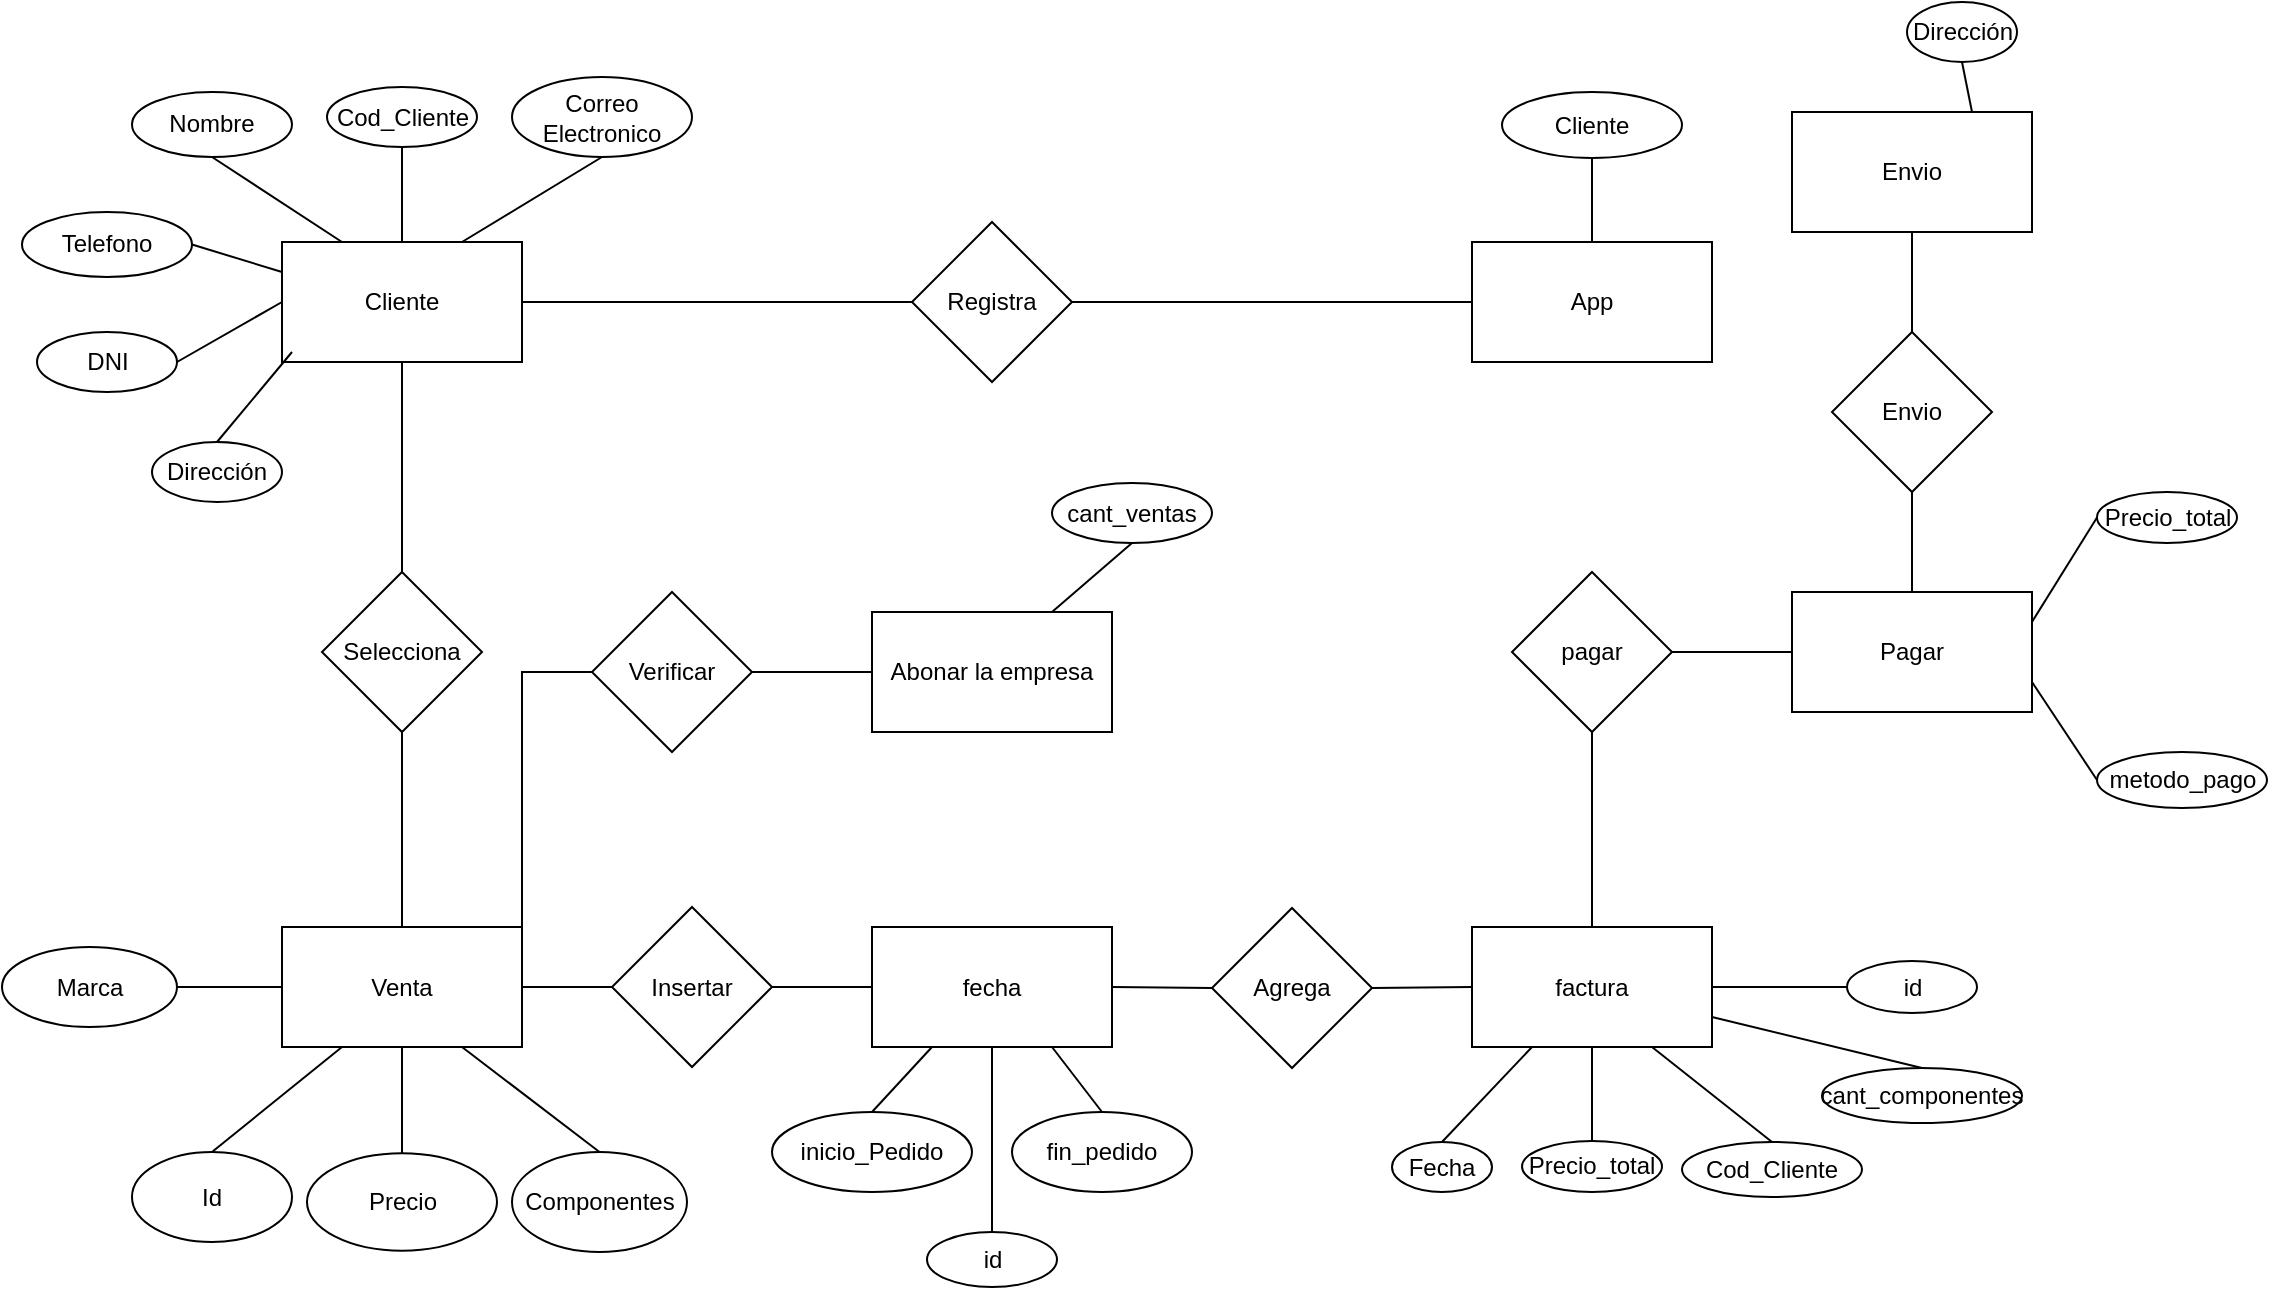 <mxfile version="20.5.3" type="device"><diagram id="40Laphq1Q8v4M2s2_-Q_" name="Página-1"><mxGraphModel dx="1422" dy="794" grid="1" gridSize="10" guides="1" tooltips="1" connect="1" arrows="1" fold="1" page="1" pageScale="1" pageWidth="827" pageHeight="1169" math="0" shadow="0"><root><mxCell id="0"/><mxCell id="1" parent="0"/><mxCell id="z_alnuiq1SLQWepQiRAl-1" value="Cliente" style="rounded=0;whiteSpace=wrap;html=1;" parent="1" vertex="1"><mxGeometry x="400" y="383" width="120" height="60" as="geometry"/></mxCell><mxCell id="z_alnuiq1SLQWepQiRAl-3" value="Registra" style="rhombus;whiteSpace=wrap;html=1;" parent="1" vertex="1"><mxGeometry x="715" y="373" width="80" height="80" as="geometry"/></mxCell><mxCell id="z_alnuiq1SLQWepQiRAl-4" value="Venta" style="rounded=0;whiteSpace=wrap;html=1;" parent="1" vertex="1"><mxGeometry x="400" y="725.5" width="120" height="60" as="geometry"/></mxCell><mxCell id="z_alnuiq1SLQWepQiRAl-5" value="factura" style="rounded=0;whiteSpace=wrap;html=1;" parent="1" vertex="1"><mxGeometry x="995" y="725.5" width="120" height="60" as="geometry"/></mxCell><mxCell id="z_alnuiq1SLQWepQiRAl-6" value="Abonar la empresa" style="rounded=0;whiteSpace=wrap;html=1;" parent="1" vertex="1"><mxGeometry x="695" y="568" width="120" height="60" as="geometry"/></mxCell><mxCell id="z_alnuiq1SLQWepQiRAl-7" value="Pagar" style="rounded=0;whiteSpace=wrap;html=1;" parent="1" vertex="1"><mxGeometry x="1155" y="558" width="120" height="60" as="geometry"/></mxCell><mxCell id="z_alnuiq1SLQWepQiRAl-8" value="fecha" style="rounded=0;whiteSpace=wrap;html=1;" parent="1" vertex="1"><mxGeometry x="695" y="725.5" width="120" height="60" as="geometry"/></mxCell><mxCell id="z_alnuiq1SLQWepQiRAl-9" value="Nombre" style="ellipse;whiteSpace=wrap;html=1;" parent="1" vertex="1"><mxGeometry x="325" y="308" width="80" height="32.5" as="geometry"/></mxCell><mxCell id="z_alnuiq1SLQWepQiRAl-11" value="DNI" style="ellipse;whiteSpace=wrap;html=1;" parent="1" vertex="1"><mxGeometry x="277.5" y="428" width="70" height="30" as="geometry"/></mxCell><mxCell id="z_alnuiq1SLQWepQiRAl-12" value="Cod_Cliente" style="ellipse;whiteSpace=wrap;html=1;" parent="1" vertex="1"><mxGeometry x="422.5" y="305.5" width="75" height="30" as="geometry"/></mxCell><mxCell id="z_alnuiq1SLQWepQiRAl-13" value="Telefono" style="ellipse;whiteSpace=wrap;html=1;" parent="1" vertex="1"><mxGeometry x="270" y="368" width="85" height="32.5" as="geometry"/></mxCell><mxCell id="z_alnuiq1SLQWepQiRAl-14" value="Correo Electronico" style="ellipse;whiteSpace=wrap;html=1;" parent="1" vertex="1"><mxGeometry x="515" y="300.5" width="90" height="40" as="geometry"/></mxCell><mxCell id="z_alnuiq1SLQWepQiRAl-15" value="inicio_Pedido" style="ellipse;whiteSpace=wrap;html=1;" parent="1" vertex="1"><mxGeometry x="645" y="818" width="100" height="40" as="geometry"/></mxCell><mxCell id="z_alnuiq1SLQWepQiRAl-16" value="fin_pedido" style="ellipse;whiteSpace=wrap;html=1;" parent="1" vertex="1"><mxGeometry x="765" y="818" width="90" height="40" as="geometry"/></mxCell><mxCell id="z_alnuiq1SLQWepQiRAl-17" value="id" style="ellipse;whiteSpace=wrap;html=1;" parent="1" vertex="1"><mxGeometry x="722.5" y="878" width="65" height="27.5" as="geometry"/></mxCell><mxCell id="z_alnuiq1SLQWepQiRAl-18" value="cant_componentes" style="ellipse;whiteSpace=wrap;html=1;" parent="1" vertex="1"><mxGeometry x="1170" y="796" width="100" height="27.5" as="geometry"/></mxCell><mxCell id="z_alnuiq1SLQWepQiRAl-19" value="metodo_pago" style="ellipse;whiteSpace=wrap;html=1;" parent="1" vertex="1"><mxGeometry x="1307.5" y="638" width="85" height="28" as="geometry"/></mxCell><mxCell id="z_alnuiq1SLQWepQiRAl-20" value="Precio" style="ellipse;whiteSpace=wrap;html=1;" parent="1" vertex="1"><mxGeometry x="412.5" y="838.62" width="95" height="48.75" as="geometry"/></mxCell><mxCell id="z_alnuiq1SLQWepQiRAl-21" value="Componentes" style="ellipse;whiteSpace=wrap;html=1;" parent="1" vertex="1"><mxGeometry x="515" y="838" width="87.5" height="50" as="geometry"/></mxCell><mxCell id="z_alnuiq1SLQWepQiRAl-22" value="Marca" style="ellipse;whiteSpace=wrap;html=1;" parent="1" vertex="1"><mxGeometry x="260" y="735.5" width="87.5" height="40" as="geometry"/></mxCell><mxCell id="z_alnuiq1SLQWepQiRAl-23" value="Id" style="ellipse;whiteSpace=wrap;html=1;" parent="1" vertex="1"><mxGeometry x="325" y="838" width="80" height="45" as="geometry"/></mxCell><mxCell id="z_alnuiq1SLQWepQiRAl-25" value="Cod_Cliente" style="ellipse;whiteSpace=wrap;html=1;" parent="1" vertex="1"><mxGeometry x="1100" y="833" width="90" height="27.5" as="geometry"/></mxCell><mxCell id="z_alnuiq1SLQWepQiRAl-28" value="Fecha" style="ellipse;whiteSpace=wrap;html=1;" parent="1" vertex="1"><mxGeometry x="955" y="833" width="50" height="25" as="geometry"/></mxCell><mxCell id="z_alnuiq1SLQWepQiRAl-29" value="cant_ventas" style="ellipse;whiteSpace=wrap;html=1;" parent="1" vertex="1"><mxGeometry x="785" y="503.5" width="80" height="30" as="geometry"/></mxCell><mxCell id="93gujl-Mg-e1fMnzAdJY-2" value="" style="endArrow=none;html=1;rounded=0;entryX=0.5;entryY=1;entryDx=0;entryDy=0;exitX=0.25;exitY=0;exitDx=0;exitDy=0;" parent="1" source="z_alnuiq1SLQWepQiRAl-1" target="z_alnuiq1SLQWepQiRAl-9" edge="1"><mxGeometry width="50" height="50" relative="1" as="geometry"><mxPoint x="535" y="378" as="sourcePoint"/><mxPoint x="585" y="328" as="targetPoint"/></mxGeometry></mxCell><mxCell id="93gujl-Mg-e1fMnzAdJY-4" value="" style="endArrow=none;html=1;rounded=0;exitX=0.5;exitY=0;exitDx=0;exitDy=0;entryX=0.5;entryY=1;entryDx=0;entryDy=0;" parent="1" source="z_alnuiq1SLQWepQiRAl-1" target="z_alnuiq1SLQWepQiRAl-12" edge="1"><mxGeometry width="50" height="50" relative="1" as="geometry"><mxPoint x="575" y="398" as="sourcePoint"/><mxPoint x="625" y="348" as="targetPoint"/></mxGeometry></mxCell><mxCell id="93gujl-Mg-e1fMnzAdJY-5" value="" style="endArrow=none;html=1;rounded=0;exitX=0.75;exitY=0;exitDx=0;exitDy=0;entryX=0.5;entryY=1;entryDx=0;entryDy=0;" parent="1" source="z_alnuiq1SLQWepQiRAl-1" target="z_alnuiq1SLQWepQiRAl-14" edge="1"><mxGeometry width="50" height="50" relative="1" as="geometry"><mxPoint x="585" y="398" as="sourcePoint"/><mxPoint x="635" y="348" as="targetPoint"/></mxGeometry></mxCell><mxCell id="93gujl-Mg-e1fMnzAdJY-6" value="" style="endArrow=none;html=1;rounded=0;entryX=1;entryY=0.5;entryDx=0;entryDy=0;exitX=0;exitY=0.25;exitDx=0;exitDy=0;" parent="1" source="z_alnuiq1SLQWepQiRAl-1" target="z_alnuiq1SLQWepQiRAl-13" edge="1"><mxGeometry width="50" height="50" relative="1" as="geometry"><mxPoint x="275" y="498" as="sourcePoint"/><mxPoint x="325" y="448" as="targetPoint"/></mxGeometry></mxCell><mxCell id="93gujl-Mg-e1fMnzAdJY-7" value="" style="endArrow=none;html=1;rounded=0;entryX=0;entryY=0.5;entryDx=0;entryDy=0;exitX=1;exitY=0.5;exitDx=0;exitDy=0;" parent="1" source="z_alnuiq1SLQWepQiRAl-11" target="z_alnuiq1SLQWepQiRAl-1" edge="1"><mxGeometry width="50" height="50" relative="1" as="geometry"><mxPoint x="165" y="538" as="sourcePoint"/><mxPoint x="215" y="488" as="targetPoint"/></mxGeometry></mxCell><mxCell id="93gujl-Mg-e1fMnzAdJY-8" value="" style="endArrow=none;html=1;rounded=0;entryX=1;entryY=0.5;entryDx=0;entryDy=0;exitX=0;exitY=0.5;exitDx=0;exitDy=0;" parent="1" source="z_alnuiq1SLQWepQiRAl-3" target="z_alnuiq1SLQWepQiRAl-1" edge="1"><mxGeometry width="50" height="50" relative="1" as="geometry"><mxPoint x="585" y="468" as="sourcePoint"/><mxPoint x="635" y="418" as="targetPoint"/></mxGeometry></mxCell><mxCell id="93gujl-Mg-e1fMnzAdJY-10" value="App" style="rounded=0;whiteSpace=wrap;html=1;" parent="1" vertex="1"><mxGeometry x="995" y="383" width="120" height="60" as="geometry"/></mxCell><mxCell id="93gujl-Mg-e1fMnzAdJY-11" value="Cliente" style="ellipse;whiteSpace=wrap;html=1;" parent="1" vertex="1"><mxGeometry x="1010" y="308" width="90" height="33" as="geometry"/></mxCell><mxCell id="93gujl-Mg-e1fMnzAdJY-12" value="" style="endArrow=none;html=1;rounded=0;exitX=0.5;exitY=0;exitDx=0;exitDy=0;entryX=0.5;entryY=1;entryDx=0;entryDy=0;" parent="1" source="93gujl-Mg-e1fMnzAdJY-10" target="93gujl-Mg-e1fMnzAdJY-11" edge="1"><mxGeometry width="50" height="50" relative="1" as="geometry"><mxPoint x="955" y="348" as="sourcePoint"/><mxPoint x="1005" y="298" as="targetPoint"/></mxGeometry></mxCell><mxCell id="93gujl-Mg-e1fMnzAdJY-13" value="" style="endArrow=none;html=1;rounded=0;entryX=0;entryY=0.5;entryDx=0;entryDy=0;exitX=1;exitY=0.5;exitDx=0;exitDy=0;" parent="1" source="z_alnuiq1SLQWepQiRAl-3" target="93gujl-Mg-e1fMnzAdJY-10" edge="1"><mxGeometry width="50" height="50" relative="1" as="geometry"><mxPoint x="885" y="488" as="sourcePoint"/><mxPoint x="935" y="438" as="targetPoint"/></mxGeometry></mxCell><mxCell id="93gujl-Mg-e1fMnzAdJY-15" value="Selecciona" style="rhombus;whiteSpace=wrap;html=1;" parent="1" vertex="1"><mxGeometry x="420" y="548" width="80" height="80" as="geometry"/></mxCell><mxCell id="93gujl-Mg-e1fMnzAdJY-16" value="" style="endArrow=none;html=1;rounded=0;entryX=0.5;entryY=1;entryDx=0;entryDy=0;exitX=0.5;exitY=0;exitDx=0;exitDy=0;" parent="1" source="z_alnuiq1SLQWepQiRAl-4" target="93gujl-Mg-e1fMnzAdJY-15" edge="1"><mxGeometry width="50" height="50" relative="1" as="geometry"><mxPoint x="415" y="728" as="sourcePoint"/><mxPoint x="465" y="678" as="targetPoint"/></mxGeometry></mxCell><mxCell id="93gujl-Mg-e1fMnzAdJY-17" value="" style="endArrow=none;html=1;rounded=0;entryX=0.5;entryY=1;entryDx=0;entryDy=0;exitX=0.5;exitY=0;exitDx=0;exitDy=0;" parent="1" source="93gujl-Mg-e1fMnzAdJY-15" target="z_alnuiq1SLQWepQiRAl-1" edge="1"><mxGeometry width="50" height="50" relative="1" as="geometry"><mxPoint x="335" y="548" as="sourcePoint"/><mxPoint x="385" y="498" as="targetPoint"/></mxGeometry></mxCell><mxCell id="93gujl-Mg-e1fMnzAdJY-18" value="" style="endArrow=none;html=1;rounded=0;entryX=0.75;entryY=1;entryDx=0;entryDy=0;exitX=0.5;exitY=0;exitDx=0;exitDy=0;" parent="1" source="z_alnuiq1SLQWepQiRAl-21" target="z_alnuiq1SLQWepQiRAl-4" edge="1"><mxGeometry width="50" height="50" relative="1" as="geometry"><mxPoint x="555" y="808" as="sourcePoint"/><mxPoint x="605" y="758" as="targetPoint"/></mxGeometry></mxCell><mxCell id="93gujl-Mg-e1fMnzAdJY-19" value="" style="endArrow=none;html=1;rounded=0;entryX=0.5;entryY=1;entryDx=0;entryDy=0;exitX=0.5;exitY=0;exitDx=0;exitDy=0;" parent="1" source="z_alnuiq1SLQWepQiRAl-20" target="z_alnuiq1SLQWepQiRAl-4" edge="1"><mxGeometry width="50" height="50" relative="1" as="geometry"><mxPoint x="395" y="858" as="sourcePoint"/><mxPoint x="445" y="808" as="targetPoint"/></mxGeometry></mxCell><mxCell id="93gujl-Mg-e1fMnzAdJY-20" value="" style="endArrow=none;html=1;rounded=0;exitX=0.5;exitY=0;exitDx=0;exitDy=0;entryX=0.25;entryY=1;entryDx=0;entryDy=0;" parent="1" source="z_alnuiq1SLQWepQiRAl-23" target="z_alnuiq1SLQWepQiRAl-4" edge="1"><mxGeometry width="50" height="50" relative="1" as="geometry"><mxPoint x="345" y="818" as="sourcePoint"/><mxPoint x="395" y="768" as="targetPoint"/></mxGeometry></mxCell><mxCell id="93gujl-Mg-e1fMnzAdJY-21" value="" style="endArrow=none;html=1;rounded=0;entryX=0;entryY=0.5;entryDx=0;entryDy=0;exitX=1;exitY=0.5;exitDx=0;exitDy=0;" parent="1" source="z_alnuiq1SLQWepQiRAl-22" target="z_alnuiq1SLQWepQiRAl-4" edge="1"><mxGeometry width="50" height="50" relative="1" as="geometry"><mxPoint x="355" y="798" as="sourcePoint"/><mxPoint x="405" y="748" as="targetPoint"/></mxGeometry></mxCell><mxCell id="93gujl-Mg-e1fMnzAdJY-22" value="Insertar" style="rhombus;whiteSpace=wrap;html=1;" parent="1" vertex="1"><mxGeometry x="565" y="715.5" width="80" height="80" as="geometry"/></mxCell><mxCell id="93gujl-Mg-e1fMnzAdJY-23" value="" style="endArrow=none;html=1;rounded=0;exitX=1;exitY=0.5;exitDx=0;exitDy=0;entryX=0;entryY=0.5;entryDx=0;entryDy=0;" parent="1" source="z_alnuiq1SLQWepQiRAl-4" target="93gujl-Mg-e1fMnzAdJY-22" edge="1"><mxGeometry width="50" height="50" relative="1" as="geometry"><mxPoint x="525" y="678" as="sourcePoint"/><mxPoint x="575" y="628" as="targetPoint"/></mxGeometry></mxCell><mxCell id="93gujl-Mg-e1fMnzAdJY-24" value="" style="endArrow=none;html=1;rounded=0;exitX=1;exitY=0.5;exitDx=0;exitDy=0;entryX=0;entryY=0.5;entryDx=0;entryDy=0;" parent="1" source="93gujl-Mg-e1fMnzAdJY-22" target="z_alnuiq1SLQWepQiRAl-8" edge="1"><mxGeometry width="50" height="50" relative="1" as="geometry"><mxPoint x="645" y="678" as="sourcePoint"/><mxPoint x="695" y="628" as="targetPoint"/></mxGeometry></mxCell><mxCell id="93gujl-Mg-e1fMnzAdJY-25" value="" style="endArrow=none;html=1;rounded=0;exitX=0.5;exitY=0;exitDx=0;exitDy=0;entryX=0.25;entryY=1;entryDx=0;entryDy=0;" parent="1" source="z_alnuiq1SLQWepQiRAl-15" target="z_alnuiq1SLQWepQiRAl-8" edge="1"><mxGeometry width="50" height="50" relative="1" as="geometry"><mxPoint x="795" y="888" as="sourcePoint"/><mxPoint x="845" y="838" as="targetPoint"/></mxGeometry></mxCell><mxCell id="93gujl-Mg-e1fMnzAdJY-26" value="" style="endArrow=none;html=1;rounded=0;entryX=0.5;entryY=1;entryDx=0;entryDy=0;exitX=0.5;exitY=0;exitDx=0;exitDy=0;" parent="1" source="z_alnuiq1SLQWepQiRAl-17" target="z_alnuiq1SLQWepQiRAl-8" edge="1"><mxGeometry width="50" height="50" relative="1" as="geometry"><mxPoint x="775" y="848" as="sourcePoint"/><mxPoint x="825" y="798" as="targetPoint"/></mxGeometry></mxCell><mxCell id="93gujl-Mg-e1fMnzAdJY-27" value="" style="endArrow=none;html=1;rounded=0;entryX=0.75;entryY=1;entryDx=0;entryDy=0;exitX=0.5;exitY=0;exitDx=0;exitDy=0;" parent="1" source="z_alnuiq1SLQWepQiRAl-16" target="z_alnuiq1SLQWepQiRAl-8" edge="1"><mxGeometry width="50" height="50" relative="1" as="geometry"><mxPoint x="825" y="998" as="sourcePoint"/><mxPoint x="875" y="948" as="targetPoint"/></mxGeometry></mxCell><mxCell id="93gujl-Mg-e1fMnzAdJY-28" value="Agrega" style="rhombus;whiteSpace=wrap;html=1;" parent="1" vertex="1"><mxGeometry x="865" y="716" width="80" height="80" as="geometry"/></mxCell><mxCell id="93gujl-Mg-e1fMnzAdJY-29" value="" style="endArrow=none;html=1;rounded=0;exitX=1;exitY=0.5;exitDx=0;exitDy=0;entryX=0;entryY=0.5;entryDx=0;entryDy=0;" parent="1" source="z_alnuiq1SLQWepQiRAl-8" target="93gujl-Mg-e1fMnzAdJY-28" edge="1"><mxGeometry width="50" height="50" relative="1" as="geometry"><mxPoint x="805" y="728" as="sourcePoint"/><mxPoint x="855" y="678" as="targetPoint"/></mxGeometry></mxCell><mxCell id="93gujl-Mg-e1fMnzAdJY-30" value="" style="endArrow=none;html=1;rounded=0;exitX=1;exitY=0.5;exitDx=0;exitDy=0;entryX=0;entryY=0.5;entryDx=0;entryDy=0;" parent="1" source="93gujl-Mg-e1fMnzAdJY-28" target="z_alnuiq1SLQWepQiRAl-5" edge="1"><mxGeometry width="50" height="50" relative="1" as="geometry"><mxPoint x="925" y="708" as="sourcePoint"/><mxPoint x="975" y="658" as="targetPoint"/></mxGeometry></mxCell><mxCell id="93gujl-Mg-e1fMnzAdJY-31" value="" style="endArrow=none;html=1;rounded=0;entryX=0.25;entryY=1;entryDx=0;entryDy=0;exitX=0.5;exitY=0;exitDx=0;exitDy=0;" parent="1" source="z_alnuiq1SLQWepQiRAl-28" target="z_alnuiq1SLQWepQiRAl-5" edge="1"><mxGeometry width="50" height="50" relative="1" as="geometry"><mxPoint x="1075" y="908" as="sourcePoint"/><mxPoint x="1125" y="858" as="targetPoint"/></mxGeometry></mxCell><mxCell id="93gujl-Mg-e1fMnzAdJY-33" value="Precio_total" style="ellipse;whiteSpace=wrap;html=1;" parent="1" vertex="1"><mxGeometry x="1020" y="832.5" width="70" height="25.5" as="geometry"/></mxCell><mxCell id="93gujl-Mg-e1fMnzAdJY-34" value="" style="endArrow=none;html=1;rounded=0;entryX=0.5;entryY=1;entryDx=0;entryDy=0;exitX=0.5;exitY=0;exitDx=0;exitDy=0;" parent="1" source="93gujl-Mg-e1fMnzAdJY-33" target="z_alnuiq1SLQWepQiRAl-5" edge="1"><mxGeometry width="50" height="50" relative="1" as="geometry"><mxPoint x="1175" y="818" as="sourcePoint"/><mxPoint x="1225" y="768" as="targetPoint"/></mxGeometry></mxCell><mxCell id="93gujl-Mg-e1fMnzAdJY-36" value="Precio_total" style="ellipse;whiteSpace=wrap;html=1;" parent="1" vertex="1"><mxGeometry x="1307.5" y="508" width="70" height="25.5" as="geometry"/></mxCell><mxCell id="93gujl-Mg-e1fMnzAdJY-41" value="pagar" style="rhombus;whiteSpace=wrap;html=1;" parent="1" vertex="1"><mxGeometry x="1015" y="548" width="80" height="80" as="geometry"/></mxCell><mxCell id="93gujl-Mg-e1fMnzAdJY-42" value="" style="endArrow=none;html=1;rounded=0;entryX=0.5;entryY=1;entryDx=0;entryDy=0;exitX=0.5;exitY=0;exitDx=0;exitDy=0;" parent="1" source="z_alnuiq1SLQWepQiRAl-5" target="93gujl-Mg-e1fMnzAdJY-41" edge="1"><mxGeometry width="50" height="50" relative="1" as="geometry"><mxPoint x="995" y="708" as="sourcePoint"/><mxPoint x="1045" y="658" as="targetPoint"/></mxGeometry></mxCell><mxCell id="93gujl-Mg-e1fMnzAdJY-43" value="" style="endArrow=none;html=1;rounded=0;entryX=0;entryY=0.5;entryDx=0;entryDy=0;exitX=1;exitY=0.5;exitDx=0;exitDy=0;" parent="1" source="93gujl-Mg-e1fMnzAdJY-41" target="z_alnuiq1SLQWepQiRAl-7" edge="1"><mxGeometry width="50" height="50" relative="1" as="geometry"><mxPoint x="1085" y="698" as="sourcePoint"/><mxPoint x="1135" y="648" as="targetPoint"/></mxGeometry></mxCell><mxCell id="93gujl-Mg-e1fMnzAdJY-45" value="" style="endArrow=none;html=1;rounded=0;exitX=1;exitY=0.75;exitDx=0;exitDy=0;entryX=0.5;entryY=0;entryDx=0;entryDy=0;" parent="1" source="z_alnuiq1SLQWepQiRAl-5" target="z_alnuiq1SLQWepQiRAl-18" edge="1"><mxGeometry width="50" height="50" relative="1" as="geometry"><mxPoint x="1145" y="738" as="sourcePoint"/><mxPoint x="1195" y="688" as="targetPoint"/></mxGeometry></mxCell><mxCell id="93gujl-Mg-e1fMnzAdJY-48" value="" style="endArrow=none;html=1;rounded=0;entryX=1;entryY=0.75;entryDx=0;entryDy=0;exitX=0;exitY=0.5;exitDx=0;exitDy=0;" parent="1" source="z_alnuiq1SLQWepQiRAl-19" target="z_alnuiq1SLQWepQiRAl-7" edge="1"><mxGeometry width="50" height="50" relative="1" as="geometry"><mxPoint x="1285" y="748" as="sourcePoint"/><mxPoint x="1335" y="698" as="targetPoint"/></mxGeometry></mxCell><mxCell id="93gujl-Mg-e1fMnzAdJY-49" value="" style="endArrow=none;html=1;rounded=0;exitX=1;exitY=0.25;exitDx=0;exitDy=0;entryX=0;entryY=0.5;entryDx=0;entryDy=0;" parent="1" source="z_alnuiq1SLQWepQiRAl-7" target="93gujl-Mg-e1fMnzAdJY-36" edge="1"><mxGeometry width="50" height="50" relative="1" as="geometry"><mxPoint x="1335" y="598" as="sourcePoint"/><mxPoint x="1385" y="548" as="targetPoint"/></mxGeometry></mxCell><mxCell id="93gujl-Mg-e1fMnzAdJY-50" value="" style="endArrow=none;html=1;rounded=0;entryX=0.5;entryY=1;entryDx=0;entryDy=0;exitX=0.75;exitY=0;exitDx=0;exitDy=0;" parent="1" source="z_alnuiq1SLQWepQiRAl-6" target="z_alnuiq1SLQWepQiRAl-29" edge="1"><mxGeometry width="50" height="50" relative="1" as="geometry"><mxPoint x="905" y="698" as="sourcePoint"/><mxPoint x="955" y="648" as="targetPoint"/></mxGeometry></mxCell><mxCell id="93gujl-Mg-e1fMnzAdJY-51" value="Verificar" style="rhombus;whiteSpace=wrap;html=1;" parent="1" vertex="1"><mxGeometry x="555" y="558" width="80" height="80" as="geometry"/></mxCell><mxCell id="93gujl-Mg-e1fMnzAdJY-52" value="" style="endArrow=none;html=1;rounded=0;exitX=1;exitY=0;exitDx=0;exitDy=0;entryX=0;entryY=0.5;entryDx=0;entryDy=0;" parent="1" source="z_alnuiq1SLQWepQiRAl-4" target="93gujl-Mg-e1fMnzAdJY-51" edge="1"><mxGeometry width="50" height="50" relative="1" as="geometry"><mxPoint x="515" y="718" as="sourcePoint"/><mxPoint x="565" y="668" as="targetPoint"/><Array as="points"><mxPoint x="520" y="598"/></Array></mxGeometry></mxCell><mxCell id="93gujl-Mg-e1fMnzAdJY-53" value="" style="endArrow=none;html=1;rounded=0;entryX=1;entryY=0.5;entryDx=0;entryDy=0;exitX=0;exitY=0.5;exitDx=0;exitDy=0;" parent="1" source="z_alnuiq1SLQWepQiRAl-6" target="93gujl-Mg-e1fMnzAdJY-51" edge="1"><mxGeometry width="50" height="50" relative="1" as="geometry"><mxPoint x="605" y="708" as="sourcePoint"/><mxPoint x="655" y="658" as="targetPoint"/></mxGeometry></mxCell><mxCell id="93gujl-Mg-e1fMnzAdJY-54" value="Dirección" style="ellipse;whiteSpace=wrap;html=1;" parent="1" vertex="1"><mxGeometry x="335" y="483" width="65" height="30" as="geometry"/></mxCell><mxCell id="93gujl-Mg-e1fMnzAdJY-55" value="" style="endArrow=none;html=1;rounded=0;exitX=0.5;exitY=0;exitDx=0;exitDy=0;" parent="1" source="93gujl-Mg-e1fMnzAdJY-54" edge="1"><mxGeometry width="50" height="50" relative="1" as="geometry"><mxPoint x="265" y="568" as="sourcePoint"/><mxPoint x="405" y="438" as="targetPoint"/></mxGeometry></mxCell><mxCell id="93gujl-Mg-e1fMnzAdJY-56" value="Envio" style="rounded=0;whiteSpace=wrap;html=1;" parent="1" vertex="1"><mxGeometry x="1155" y="318" width="120" height="60" as="geometry"/></mxCell><mxCell id="93gujl-Mg-e1fMnzAdJY-57" value="Dirección" style="ellipse;whiteSpace=wrap;html=1;" parent="1" vertex="1"><mxGeometry x="1212.5" y="263" width="55" height="30" as="geometry"/></mxCell><mxCell id="93gujl-Mg-e1fMnzAdJY-58" value="" style="endArrow=none;html=1;rounded=0;entryX=0.5;entryY=1;entryDx=0;entryDy=0;exitX=0.75;exitY=0;exitDx=0;exitDy=0;" parent="1" source="93gujl-Mg-e1fMnzAdJY-56" target="93gujl-Mg-e1fMnzAdJY-57" edge="1"><mxGeometry width="50" height="50" relative="1" as="geometry"><mxPoint x="1335" y="403" as="sourcePoint"/><mxPoint x="1385" y="353" as="targetPoint"/></mxGeometry></mxCell><mxCell id="93gujl-Mg-e1fMnzAdJY-59" value="Envio" style="rhombus;whiteSpace=wrap;html=1;" parent="1" vertex="1"><mxGeometry x="1175" y="428" width="80" height="80" as="geometry"/></mxCell><mxCell id="93gujl-Mg-e1fMnzAdJY-60" value="" style="endArrow=none;html=1;rounded=0;entryX=0.5;entryY=1;entryDx=0;entryDy=0;exitX=0.5;exitY=0;exitDx=0;exitDy=0;" parent="1" source="z_alnuiq1SLQWepQiRAl-7" target="93gujl-Mg-e1fMnzAdJY-59" edge="1"><mxGeometry width="50" height="50" relative="1" as="geometry"><mxPoint x="1095" y="548" as="sourcePoint"/><mxPoint x="1145" y="498" as="targetPoint"/></mxGeometry></mxCell><mxCell id="93gujl-Mg-e1fMnzAdJY-61" value="" style="endArrow=none;html=1;rounded=0;entryX=0.5;entryY=1;entryDx=0;entryDy=0;exitX=0.5;exitY=0;exitDx=0;exitDy=0;" parent="1" source="93gujl-Mg-e1fMnzAdJY-59" target="93gujl-Mg-e1fMnzAdJY-56" edge="1"><mxGeometry width="50" height="50" relative="1" as="geometry"><mxPoint x="1055" y="488" as="sourcePoint"/><mxPoint x="1105" y="438" as="targetPoint"/></mxGeometry></mxCell><mxCell id="Wmw1F-7HkJ94E89KbJoc-1" value="id" style="ellipse;whiteSpace=wrap;html=1;" vertex="1" parent="1"><mxGeometry x="1182.5" y="742.5" width="65" height="26" as="geometry"/></mxCell><mxCell id="Wmw1F-7HkJ94E89KbJoc-3" value="" style="endArrow=none;html=1;rounded=0;exitX=1;exitY=0.5;exitDx=0;exitDy=0;entryX=0;entryY=0.5;entryDx=0;entryDy=0;" edge="1" parent="1" source="z_alnuiq1SLQWepQiRAl-5" target="Wmw1F-7HkJ94E89KbJoc-1"><mxGeometry width="50" height="50" relative="1" as="geometry"><mxPoint x="1140" y="710" as="sourcePoint"/><mxPoint x="1190" y="660" as="targetPoint"/></mxGeometry></mxCell><mxCell id="Wmw1F-7HkJ94E89KbJoc-4" value="" style="endArrow=none;html=1;rounded=0;entryX=0.75;entryY=1;entryDx=0;entryDy=0;exitX=0.5;exitY=0;exitDx=0;exitDy=0;" edge="1" parent="1" source="z_alnuiq1SLQWepQiRAl-25" target="z_alnuiq1SLQWepQiRAl-5"><mxGeometry width="50" height="50" relative="1" as="geometry"><mxPoint x="1050" y="970" as="sourcePoint"/><mxPoint x="1100" y="920" as="targetPoint"/></mxGeometry></mxCell></root></mxGraphModel></diagram></mxfile>